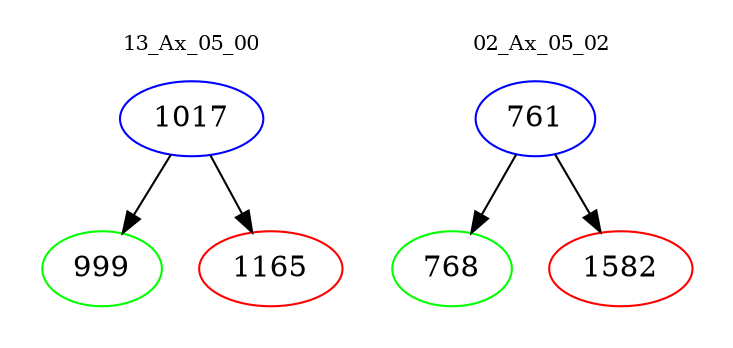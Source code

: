 digraph{
subgraph cluster_0 {
color = white
label = "13_Ax_05_00";
fontsize=10;
T0_1017 [label="1017", color="blue"]
T0_1017 -> T0_999 [color="black"]
T0_999 [label="999", color="green"]
T0_1017 -> T0_1165 [color="black"]
T0_1165 [label="1165", color="red"]
}
subgraph cluster_1 {
color = white
label = "02_Ax_05_02";
fontsize=10;
T1_761 [label="761", color="blue"]
T1_761 -> T1_768 [color="black"]
T1_768 [label="768", color="green"]
T1_761 -> T1_1582 [color="black"]
T1_1582 [label="1582", color="red"]
}
}
